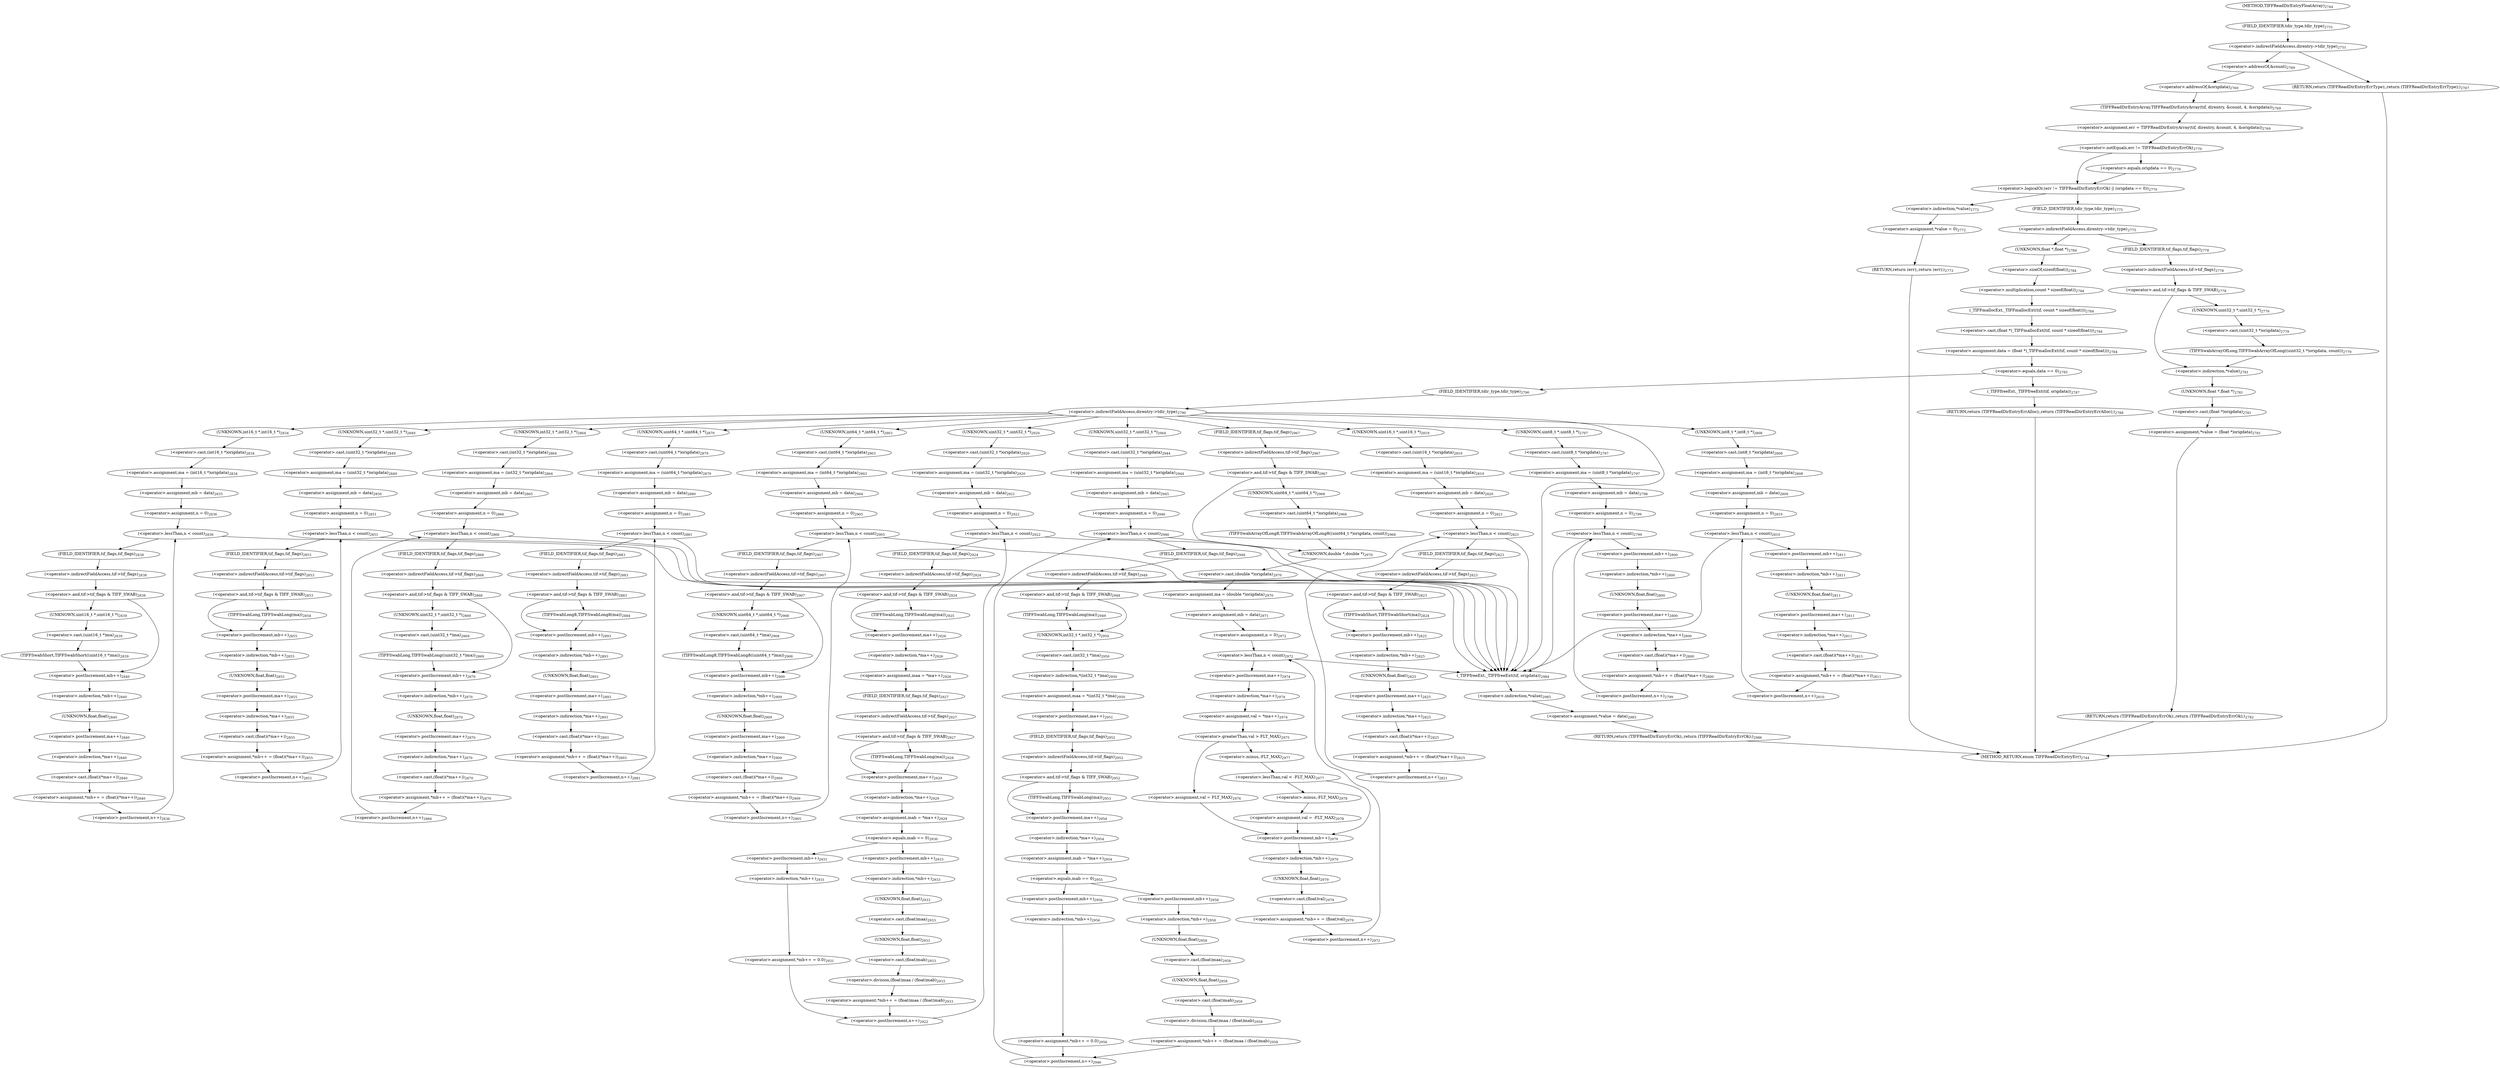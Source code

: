 digraph "TIFFReadDirEntryFloatArray" {  
"85033" [label = <(&lt;operator&gt;.assignment,err = TIFFReadDirEntryArray(tif, direntry, &amp;count, 4, &amp;origdata))<SUB>2769</SUB>> ]
"85085" [label = <(&lt;operator&gt;.assignment,data = (float *)_TIFFmallocExt(tif, count * sizeof(float)))<SUB>2784</SUB>> ]
"85680" [label = <(_TIFFfreeExt,_TIFFfreeExt(tif, origdata))<SUB>2984</SUB>> ]
"85683" [label = <(&lt;operator&gt;.assignment,*value = data)<SUB>2985</SUB>> ]
"85687" [label = <(RETURN,return (TIFFReadDirEntryErrOk);,return (TIFFReadDirEntryErrOk);)<SUB>2986</SUB>> ]
"85001" [label = <(&lt;operator&gt;.indirectFieldAccess,direntry-&gt;tdir_type)<SUB>2751</SUB>> ]
"85035" [label = <(TIFFReadDirEntryArray,TIFFReadDirEntryArray(tif, direntry, &amp;count, 4, &amp;origdata))<SUB>2769</SUB>> ]
"85044" [label = <(&lt;operator&gt;.logicalOr,(err != TIFFReadDirEntryErrOk) || (origdata == 0))<SUB>2770</SUB>> ]
"85059" [label = <(&lt;operator&gt;.indirectFieldAccess,direntry-&gt;tdir_type)<SUB>2775</SUB>> ]
"85087" [label = <(&lt;operator&gt;.cast,(float *)_TIFFmallocExt(tif, count * sizeof(float)))<SUB>2784</SUB>> ]
"85096" [label = <(&lt;operator&gt;.equals,data == 0)<SUB>2785</SUB>> ]
"85106" [label = <(&lt;operator&gt;.indirectFieldAccess,direntry-&gt;tdir_type)<SUB>2790</SUB>> ]
"85684" [label = <(&lt;operator&gt;.indirection,*value)<SUB>2985</SUB>> ]
"85003" [label = <(FIELD_IDENTIFIER,tdir_type,tdir_type)<SUB>2751</SUB>> ]
"85031" [label = <(RETURN,return (TIFFReadDirEntryErrType);,return (TIFFReadDirEntryErrType);)<SUB>2767</SUB>> ]
"85038" [label = <(&lt;operator&gt;.addressOf,&amp;count)<SUB>2769</SUB>> ]
"85041" [label = <(&lt;operator&gt;.addressOf,&amp;origdata)<SUB>2769</SUB>> ]
"85045" [label = <(&lt;operator&gt;.notEquals,err != TIFFReadDirEntryErrOk)<SUB>2770</SUB>> ]
"85048" [label = <(&lt;operator&gt;.equals,origdata == 0)<SUB>2770</SUB>> ]
"85052" [label = <(&lt;operator&gt;.assignment,*value = 0)<SUB>2772</SUB>> ]
"85056" [label = <(RETURN,return (err);,return (err);)<SUB>2773</SUB>> ]
"85061" [label = <(FIELD_IDENTIFIER,tdir_type,tdir_type)<SUB>2775</SUB>> ]
"85077" [label = <(&lt;operator&gt;.assignment,*value = (float *)origdata)<SUB>2781</SUB>> ]
"85083" [label = <(RETURN,return (TIFFReadDirEntryErrOk);,return (TIFFReadDirEntryErrOk);)<SUB>2782</SUB>> ]
"85088" [label = <(UNKNOWN,float *,float *)<SUB>2784</SUB>> ]
"85089" [label = <(_TIFFmallocExt,_TIFFmallocExt(tif, count * sizeof(float)))<SUB>2784</SUB>> ]
"85100" [label = <(_TIFFfreeExt,_TIFFfreeExt(tif, origdata))<SUB>2787</SUB>> ]
"85103" [label = <(RETURN,return (TIFFReadDirEntryErrAlloc);,return (TIFFReadDirEntryErrAlloc);)<SUB>2788</SUB>> ]
"85108" [label = <(FIELD_IDENTIFIER,tdir_type,tdir_type)<SUB>2790</SUB>> ]
"85053" [label = <(&lt;operator&gt;.indirection,*value)<SUB>2772</SUB>> ]
"85066" [label = <(&lt;operator&gt;.and,tif-&gt;tif_flags &amp; TIFF_SWAB)<SUB>2778</SUB>> ]
"85078" [label = <(&lt;operator&gt;.indirection,*value)<SUB>2781</SUB>> ]
"85080" [label = <(&lt;operator&gt;.cast,(float *)origdata)<SUB>2781</SUB>> ]
"85091" [label = <(&lt;operator&gt;.multiplication,count * sizeof(float))<SUB>2784</SUB>> ]
"85116" [label = <(&lt;operator&gt;.assignment,ma = (uint8_t *)origdata)<SUB>2797</SUB>> ]
"85121" [label = <(&lt;operator&gt;.assignment,mb = data)<SUB>2798</SUB>> ]
"85150" [label = <(&lt;operator&gt;.assignment,ma = (int8_t *)origdata)<SUB>2808</SUB>> ]
"85155" [label = <(&lt;operator&gt;.assignment,mb = data)<SUB>2809</SUB>> ]
"85184" [label = <(&lt;operator&gt;.assignment,ma = (uint16_t *)origdata)<SUB>2819</SUB>> ]
"85189" [label = <(&lt;operator&gt;.assignment,mb = data)<SUB>2820</SUB>> ]
"85228" [label = <(&lt;operator&gt;.assignment,ma = (int16_t *)origdata)<SUB>2834</SUB>> ]
"85233" [label = <(&lt;operator&gt;.assignment,mb = data)<SUB>2835</SUB>> ]
"85274" [label = <(&lt;operator&gt;.assignment,ma = (uint32_t *)origdata)<SUB>2849</SUB>> ]
"85279" [label = <(&lt;operator&gt;.assignment,mb = data)<SUB>2850</SUB>> ]
"85318" [label = <(&lt;operator&gt;.assignment,ma = (int32_t *)origdata)<SUB>2864</SUB>> ]
"85323" [label = <(&lt;operator&gt;.assignment,mb = data)<SUB>2865</SUB>> ]
"85364" [label = <(&lt;operator&gt;.assignment,ma = (uint64_t *)origdata)<SUB>2879</SUB>> ]
"85369" [label = <(&lt;operator&gt;.assignment,mb = data)<SUB>2880</SUB>> ]
"85408" [label = <(&lt;operator&gt;.assignment,ma = (int64_t *)origdata)<SUB>2903</SUB>> ]
"85413" [label = <(&lt;operator&gt;.assignment,mb = data)<SUB>2904</SUB>> ]
"85456" [label = <(&lt;operator&gt;.assignment,ma = (uint32_t *)origdata)<SUB>2920</SUB>> ]
"85461" [label = <(&lt;operator&gt;.assignment,mb = data)<SUB>2921</SUB>> ]
"85535" [label = <(&lt;operator&gt;.assignment,ma = (uint32_t *)origdata)<SUB>2944</SUB>> ]
"85540" [label = <(&lt;operator&gt;.assignment,mb = data)<SUB>2945</SUB>> ]
"85627" [label = <(&lt;operator&gt;.assignment,ma = (double *)origdata)<SUB>2970</SUB>> ]
"85632" [label = <(&lt;operator&gt;.assignment,mb = data)<SUB>2971</SUB>> ]
"85067" [label = <(&lt;operator&gt;.indirectFieldAccess,tif-&gt;tif_flags)<SUB>2778</SUB>> ]
"85072" [label = <(TIFFSwabArrayOfLong,TIFFSwabArrayOfLong((uint32_t *)origdata, count))<SUB>2779</SUB>> ]
"85081" [label = <(UNKNOWN,float *,float *)<SUB>2781</SUB>> ]
"85093" [label = <(&lt;operator&gt;.sizeOf,sizeof(float))<SUB>2784</SUB>> ]
"85118" [label = <(&lt;operator&gt;.cast,(uint8_t *)origdata)<SUB>2797</SUB>> ]
"85129" [label = <(&lt;operator&gt;.lessThan,n &lt; count)<SUB>2799</SUB>> ]
"85132" [label = <(&lt;operator&gt;.postIncrement,n++)<SUB>2799</SUB>> ]
"85134" [label = <(&lt;operator&gt;.assignment,*mb++ = (float)(*ma++))<SUB>2800</SUB>> ]
"85152" [label = <(&lt;operator&gt;.cast,(int8_t *)origdata)<SUB>2808</SUB>> ]
"85163" [label = <(&lt;operator&gt;.lessThan,n &lt; count)<SUB>2810</SUB>> ]
"85166" [label = <(&lt;operator&gt;.postIncrement,n++)<SUB>2810</SUB>> ]
"85168" [label = <(&lt;operator&gt;.assignment,*mb++ = (float)(*ma++))<SUB>2811</SUB>> ]
"85186" [label = <(&lt;operator&gt;.cast,(uint16_t *)origdata)<SUB>2819</SUB>> ]
"85197" [label = <(&lt;operator&gt;.lessThan,n &lt; count)<SUB>2821</SUB>> ]
"85200" [label = <(&lt;operator&gt;.postIncrement,n++)<SUB>2821</SUB>> ]
"85230" [label = <(&lt;operator&gt;.cast,(int16_t *)origdata)<SUB>2834</SUB>> ]
"85241" [label = <(&lt;operator&gt;.lessThan,n &lt; count)<SUB>2836</SUB>> ]
"85244" [label = <(&lt;operator&gt;.postIncrement,n++)<SUB>2836</SUB>> ]
"85276" [label = <(&lt;operator&gt;.cast,(uint32_t *)origdata)<SUB>2849</SUB>> ]
"85287" [label = <(&lt;operator&gt;.lessThan,n &lt; count)<SUB>2851</SUB>> ]
"85290" [label = <(&lt;operator&gt;.postIncrement,n++)<SUB>2851</SUB>> ]
"85320" [label = <(&lt;operator&gt;.cast,(int32_t *)origdata)<SUB>2864</SUB>> ]
"85331" [label = <(&lt;operator&gt;.lessThan,n &lt; count)<SUB>2866</SUB>> ]
"85334" [label = <(&lt;operator&gt;.postIncrement,n++)<SUB>2866</SUB>> ]
"85366" [label = <(&lt;operator&gt;.cast,(uint64_t *)origdata)<SUB>2879</SUB>> ]
"85377" [label = <(&lt;operator&gt;.lessThan,n &lt; count)<SUB>2881</SUB>> ]
"85380" [label = <(&lt;operator&gt;.postIncrement,n++)<SUB>2881</SUB>> ]
"85410" [label = <(&lt;operator&gt;.cast,(int64_t *)origdata)<SUB>2903</SUB>> ]
"85421" [label = <(&lt;operator&gt;.lessThan,n &lt; count)<SUB>2905</SUB>> ]
"85424" [label = <(&lt;operator&gt;.postIncrement,n++)<SUB>2905</SUB>> ]
"85458" [label = <(&lt;operator&gt;.cast,(uint32_t *)origdata)<SUB>2920</SUB>> ]
"85469" [label = <(&lt;operator&gt;.lessThan,n &lt; count)<SUB>2922</SUB>> ]
"85472" [label = <(&lt;operator&gt;.postIncrement,n++)<SUB>2922</SUB>> ]
"85537" [label = <(&lt;operator&gt;.cast,(uint32_t *)origdata)<SUB>2944</SUB>> ]
"85548" [label = <(&lt;operator&gt;.lessThan,n &lt; count)<SUB>2946</SUB>> ]
"85551" [label = <(&lt;operator&gt;.postIncrement,n++)<SUB>2946</SUB>> ]
"85616" [label = <(&lt;operator&gt;.and,tif-&gt;tif_flags &amp; TIFF_SWAB)<SUB>2967</SUB>> ]
"85629" [label = <(&lt;operator&gt;.cast,(double *)origdata)<SUB>2970</SUB>> ]
"85640" [label = <(&lt;operator&gt;.lessThan,n &lt; count)<SUB>2972</SUB>> ]
"85643" [label = <(&lt;operator&gt;.postIncrement,n++)<SUB>2972</SUB>> ]
"85069" [label = <(FIELD_IDENTIFIER,tif_flags,tif_flags)<SUB>2778</SUB>> ]
"85073" [label = <(&lt;operator&gt;.cast,(uint32_t *)origdata)<SUB>2779</SUB>> ]
"85119" [label = <(UNKNOWN,uint8_t *,uint8_t *)<SUB>2797</SUB>> ]
"85126" [label = <(&lt;operator&gt;.assignment,n = 0)<SUB>2799</SUB>> ]
"85135" [label = <(&lt;operator&gt;.indirection,*mb++)<SUB>2800</SUB>> ]
"85138" [label = <(&lt;operator&gt;.cast,(float)(*ma++))<SUB>2800</SUB>> ]
"85153" [label = <(UNKNOWN,int8_t *,int8_t *)<SUB>2808</SUB>> ]
"85160" [label = <(&lt;operator&gt;.assignment,n = 0)<SUB>2810</SUB>> ]
"85169" [label = <(&lt;operator&gt;.indirection,*mb++)<SUB>2811</SUB>> ]
"85172" [label = <(&lt;operator&gt;.cast,(float)(*ma++))<SUB>2811</SUB>> ]
"85187" [label = <(UNKNOWN,uint16_t *,uint16_t *)<SUB>2819</SUB>> ]
"85194" [label = <(&lt;operator&gt;.assignment,n = 0)<SUB>2821</SUB>> ]
"85212" [label = <(&lt;operator&gt;.assignment,*mb++ = (float)(*ma++))<SUB>2825</SUB>> ]
"85231" [label = <(UNKNOWN,int16_t *,int16_t *)<SUB>2834</SUB>> ]
"85238" [label = <(&lt;operator&gt;.assignment,n = 0)<SUB>2836</SUB>> ]
"85258" [label = <(&lt;operator&gt;.assignment,*mb++ = (float)(*ma++))<SUB>2840</SUB>> ]
"85277" [label = <(UNKNOWN,uint32_t *,uint32_t *)<SUB>2849</SUB>> ]
"85284" [label = <(&lt;operator&gt;.assignment,n = 0)<SUB>2851</SUB>> ]
"85302" [label = <(&lt;operator&gt;.assignment,*mb++ = (float)(*ma++))<SUB>2855</SUB>> ]
"85321" [label = <(UNKNOWN,int32_t *,int32_t *)<SUB>2864</SUB>> ]
"85328" [label = <(&lt;operator&gt;.assignment,n = 0)<SUB>2866</SUB>> ]
"85348" [label = <(&lt;operator&gt;.assignment,*mb++ = (float)(*ma++))<SUB>2870</SUB>> ]
"85367" [label = <(UNKNOWN,uint64_t *,uint64_t *)<SUB>2879</SUB>> ]
"85374" [label = <(&lt;operator&gt;.assignment,n = 0)<SUB>2881</SUB>> ]
"85392" [label = <(&lt;operator&gt;.assignment,*mb++ = (float)(*ma++))<SUB>2893</SUB>> ]
"85411" [label = <(UNKNOWN,int64_t *,int64_t *)<SUB>2903</SUB>> ]
"85418" [label = <(&lt;operator&gt;.assignment,n = 0)<SUB>2905</SUB>> ]
"85438" [label = <(&lt;operator&gt;.assignment,*mb++ = (float)(*ma++))<SUB>2909</SUB>> ]
"85459" [label = <(UNKNOWN,uint32_t *,uint32_t *)<SUB>2920</SUB>> ]
"85466" [label = <(&lt;operator&gt;.assignment,n = 0)<SUB>2922</SUB>> ]
"85484" [label = <(&lt;operator&gt;.assignment,maa = *ma++)<SUB>2926</SUB>> ]
"85498" [label = <(&lt;operator&gt;.assignment,mab = *ma++)<SUB>2929</SUB>> ]
"85538" [label = <(UNKNOWN,uint32_t *,uint32_t *)<SUB>2944</SUB>> ]
"85545" [label = <(&lt;operator&gt;.assignment,n = 0)<SUB>2946</SUB>> ]
"85563" [label = <(&lt;operator&gt;.assignment,maa = *(int32_t *)ma)<SUB>2950</SUB>> ]
"85569" [label = <(&lt;operator&gt;.postIncrement,ma++)<SUB>2951</SUB>> ]
"85580" [label = <(&lt;operator&gt;.assignment,mab = *ma++)<SUB>2954</SUB>> ]
"85617" [label = <(&lt;operator&gt;.indirectFieldAccess,tif-&gt;tif_flags)<SUB>2967</SUB>> ]
"85622" [label = <(TIFFSwabArrayOfLong8,TIFFSwabArrayOfLong8((uint64_t *)origdata, count))<SUB>2968</SUB>> ]
"85630" [label = <(UNKNOWN,double *,double *)<SUB>2970</SUB>> ]
"85637" [label = <(&lt;operator&gt;.assignment,n = 0)<SUB>2972</SUB>> ]
"85647" [label = <(&lt;operator&gt;.assignment,val = *ma++)<SUB>2974</SUB>> ]
"85672" [label = <(&lt;operator&gt;.assignment,*mb++ = (float)val)<SUB>2979</SUB>> ]
"85074" [label = <(UNKNOWN,uint32_t *,uint32_t *)<SUB>2779</SUB>> ]
"85136" [label = <(&lt;operator&gt;.postIncrement,mb++)<SUB>2800</SUB>> ]
"85139" [label = <(UNKNOWN,float,float)<SUB>2800</SUB>> ]
"85140" [label = <(&lt;operator&gt;.indirection,*ma++)<SUB>2800</SUB>> ]
"85170" [label = <(&lt;operator&gt;.postIncrement,mb++)<SUB>2811</SUB>> ]
"85173" [label = <(UNKNOWN,float,float)<SUB>2811</SUB>> ]
"85174" [label = <(&lt;operator&gt;.indirection,*ma++)<SUB>2811</SUB>> ]
"85204" [label = <(&lt;operator&gt;.and,tif-&gt;tif_flags &amp; TIFF_SWAB)<SUB>2823</SUB>> ]
"85213" [label = <(&lt;operator&gt;.indirection,*mb++)<SUB>2825</SUB>> ]
"85216" [label = <(&lt;operator&gt;.cast,(float)(*ma++))<SUB>2825</SUB>> ]
"85248" [label = <(&lt;operator&gt;.and,tif-&gt;tif_flags &amp; TIFF_SWAB)<SUB>2838</SUB>> ]
"85259" [label = <(&lt;operator&gt;.indirection,*mb++)<SUB>2840</SUB>> ]
"85262" [label = <(&lt;operator&gt;.cast,(float)(*ma++))<SUB>2840</SUB>> ]
"85294" [label = <(&lt;operator&gt;.and,tif-&gt;tif_flags &amp; TIFF_SWAB)<SUB>2853</SUB>> ]
"85303" [label = <(&lt;operator&gt;.indirection,*mb++)<SUB>2855</SUB>> ]
"85306" [label = <(&lt;operator&gt;.cast,(float)(*ma++))<SUB>2855</SUB>> ]
"85338" [label = <(&lt;operator&gt;.and,tif-&gt;tif_flags &amp; TIFF_SWAB)<SUB>2868</SUB>> ]
"85349" [label = <(&lt;operator&gt;.indirection,*mb++)<SUB>2870</SUB>> ]
"85352" [label = <(&lt;operator&gt;.cast,(float)(*ma++))<SUB>2870</SUB>> ]
"85384" [label = <(&lt;operator&gt;.and,tif-&gt;tif_flags &amp; TIFF_SWAB)<SUB>2883</SUB>> ]
"85393" [label = <(&lt;operator&gt;.indirection,*mb++)<SUB>2893</SUB>> ]
"85396" [label = <(&lt;operator&gt;.cast,(float)(*ma++))<SUB>2893</SUB>> ]
"85428" [label = <(&lt;operator&gt;.and,tif-&gt;tif_flags &amp; TIFF_SWAB)<SUB>2907</SUB>> ]
"85439" [label = <(&lt;operator&gt;.indirection,*mb++)<SUB>2909</SUB>> ]
"85442" [label = <(&lt;operator&gt;.cast,(float)(*ma++))<SUB>2909</SUB>> ]
"85476" [label = <(&lt;operator&gt;.and,tif-&gt;tif_flags &amp; TIFF_SWAB)<SUB>2924</SUB>> ]
"85486" [label = <(&lt;operator&gt;.indirection,*ma++)<SUB>2926</SUB>> ]
"85490" [label = <(&lt;operator&gt;.and,tif-&gt;tif_flags &amp; TIFF_SWAB)<SUB>2927</SUB>> ]
"85500" [label = <(&lt;operator&gt;.indirection,*ma++)<SUB>2929</SUB>> ]
"85504" [label = <(&lt;operator&gt;.equals,mab == 0)<SUB>2930</SUB>> ]
"85555" [label = <(&lt;operator&gt;.and,tif-&gt;tif_flags &amp; TIFF_SWAB)<SUB>2948</SUB>> ]
"85565" [label = <(&lt;operator&gt;.indirection,*(int32_t *)ma)<SUB>2950</SUB>> ]
"85572" [label = <(&lt;operator&gt;.and,tif-&gt;tif_flags &amp; TIFF_SWAB)<SUB>2952</SUB>> ]
"85582" [label = <(&lt;operator&gt;.indirection,*ma++)<SUB>2954</SUB>> ]
"85586" [label = <(&lt;operator&gt;.equals,mab == 0)<SUB>2955</SUB>> ]
"85619" [label = <(FIELD_IDENTIFIER,tif_flags,tif_flags)<SUB>2967</SUB>> ]
"85623" [label = <(&lt;operator&gt;.cast,(uint64_t *)origdata)<SUB>2968</SUB>> ]
"85649" [label = <(&lt;operator&gt;.indirection,*ma++)<SUB>2974</SUB>> ]
"85653" [label = <(&lt;operator&gt;.greaterThan,val &gt; FLT_MAX)<SUB>2975</SUB>> ]
"85673" [label = <(&lt;operator&gt;.indirection,*mb++)<SUB>2979</SUB>> ]
"85676" [label = <(&lt;operator&gt;.cast,(float)val)<SUB>2979</SUB>> ]
"85141" [label = <(&lt;operator&gt;.postIncrement,ma++)<SUB>2800</SUB>> ]
"85175" [label = <(&lt;operator&gt;.postIncrement,ma++)<SUB>2811</SUB>> ]
"85205" [label = <(&lt;operator&gt;.indirectFieldAccess,tif-&gt;tif_flags)<SUB>2823</SUB>> ]
"85210" [label = <(TIFFSwabShort,TIFFSwabShort(ma))<SUB>2824</SUB>> ]
"85214" [label = <(&lt;operator&gt;.postIncrement,mb++)<SUB>2825</SUB>> ]
"85217" [label = <(UNKNOWN,float,float)<SUB>2825</SUB>> ]
"85218" [label = <(&lt;operator&gt;.indirection,*ma++)<SUB>2825</SUB>> ]
"85249" [label = <(&lt;operator&gt;.indirectFieldAccess,tif-&gt;tif_flags)<SUB>2838</SUB>> ]
"85254" [label = <(TIFFSwabShort,TIFFSwabShort((uint16_t *)ma))<SUB>2839</SUB>> ]
"85260" [label = <(&lt;operator&gt;.postIncrement,mb++)<SUB>2840</SUB>> ]
"85263" [label = <(UNKNOWN,float,float)<SUB>2840</SUB>> ]
"85264" [label = <(&lt;operator&gt;.indirection,*ma++)<SUB>2840</SUB>> ]
"85295" [label = <(&lt;operator&gt;.indirectFieldAccess,tif-&gt;tif_flags)<SUB>2853</SUB>> ]
"85300" [label = <(TIFFSwabLong,TIFFSwabLong(ma))<SUB>2854</SUB>> ]
"85304" [label = <(&lt;operator&gt;.postIncrement,mb++)<SUB>2855</SUB>> ]
"85307" [label = <(UNKNOWN,float,float)<SUB>2855</SUB>> ]
"85308" [label = <(&lt;operator&gt;.indirection,*ma++)<SUB>2855</SUB>> ]
"85339" [label = <(&lt;operator&gt;.indirectFieldAccess,tif-&gt;tif_flags)<SUB>2868</SUB>> ]
"85344" [label = <(TIFFSwabLong,TIFFSwabLong((uint32_t *)ma))<SUB>2869</SUB>> ]
"85350" [label = <(&lt;operator&gt;.postIncrement,mb++)<SUB>2870</SUB>> ]
"85353" [label = <(UNKNOWN,float,float)<SUB>2870</SUB>> ]
"85354" [label = <(&lt;operator&gt;.indirection,*ma++)<SUB>2870</SUB>> ]
"85385" [label = <(&lt;operator&gt;.indirectFieldAccess,tif-&gt;tif_flags)<SUB>2883</SUB>> ]
"85390" [label = <(TIFFSwabLong8,TIFFSwabLong8(ma))<SUB>2884</SUB>> ]
"85394" [label = <(&lt;operator&gt;.postIncrement,mb++)<SUB>2893</SUB>> ]
"85397" [label = <(UNKNOWN,float,float)<SUB>2893</SUB>> ]
"85398" [label = <(&lt;operator&gt;.indirection,*ma++)<SUB>2893</SUB>> ]
"85429" [label = <(&lt;operator&gt;.indirectFieldAccess,tif-&gt;tif_flags)<SUB>2907</SUB>> ]
"85434" [label = <(TIFFSwabLong8,TIFFSwabLong8((uint64_t *)ma))<SUB>2908</SUB>> ]
"85440" [label = <(&lt;operator&gt;.postIncrement,mb++)<SUB>2909</SUB>> ]
"85443" [label = <(UNKNOWN,float,float)<SUB>2909</SUB>> ]
"85444" [label = <(&lt;operator&gt;.indirection,*ma++)<SUB>2909</SUB>> ]
"85477" [label = <(&lt;operator&gt;.indirectFieldAccess,tif-&gt;tif_flags)<SUB>2924</SUB>> ]
"85482" [label = <(TIFFSwabLong,TIFFSwabLong(ma))<SUB>2925</SUB>> ]
"85487" [label = <(&lt;operator&gt;.postIncrement,ma++)<SUB>2926</SUB>> ]
"85491" [label = <(&lt;operator&gt;.indirectFieldAccess,tif-&gt;tif_flags)<SUB>2927</SUB>> ]
"85496" [label = <(TIFFSwabLong,TIFFSwabLong(ma))<SUB>2928</SUB>> ]
"85501" [label = <(&lt;operator&gt;.postIncrement,ma++)<SUB>2929</SUB>> ]
"85508" [label = <(&lt;operator&gt;.assignment,*mb++ = 0.0)<SUB>2931</SUB>> ]
"85556" [label = <(&lt;operator&gt;.indirectFieldAccess,tif-&gt;tif_flags)<SUB>2948</SUB>> ]
"85561" [label = <(TIFFSwabLong,TIFFSwabLong(ma))<SUB>2949</SUB>> ]
"85566" [label = <(&lt;operator&gt;.cast,(int32_t *)ma)<SUB>2950</SUB>> ]
"85573" [label = <(&lt;operator&gt;.indirectFieldAccess,tif-&gt;tif_flags)<SUB>2952</SUB>> ]
"85578" [label = <(TIFFSwabLong,TIFFSwabLong(ma))<SUB>2953</SUB>> ]
"85583" [label = <(&lt;operator&gt;.postIncrement,ma++)<SUB>2954</SUB>> ]
"85590" [label = <(&lt;operator&gt;.assignment,*mb++ = 0.0)<SUB>2956</SUB>> ]
"85624" [label = <(UNKNOWN,uint64_t *,uint64_t *)<SUB>2968</SUB>> ]
"85650" [label = <(&lt;operator&gt;.postIncrement,ma++)<SUB>2974</SUB>> ]
"85657" [label = <(&lt;operator&gt;.assignment,val = FLT_MAX)<SUB>2976</SUB>> ]
"85674" [label = <(&lt;operator&gt;.postIncrement,mb++)<SUB>2979</SUB>> ]
"85677" [label = <(UNKNOWN,float,float)<SUB>2979</SUB>> ]
"85207" [label = <(FIELD_IDENTIFIER,tif_flags,tif_flags)<SUB>2823</SUB>> ]
"85219" [label = <(&lt;operator&gt;.postIncrement,ma++)<SUB>2825</SUB>> ]
"85251" [label = <(FIELD_IDENTIFIER,tif_flags,tif_flags)<SUB>2838</SUB>> ]
"85255" [label = <(&lt;operator&gt;.cast,(uint16_t *)ma)<SUB>2839</SUB>> ]
"85265" [label = <(&lt;operator&gt;.postIncrement,ma++)<SUB>2840</SUB>> ]
"85297" [label = <(FIELD_IDENTIFIER,tif_flags,tif_flags)<SUB>2853</SUB>> ]
"85309" [label = <(&lt;operator&gt;.postIncrement,ma++)<SUB>2855</SUB>> ]
"85341" [label = <(FIELD_IDENTIFIER,tif_flags,tif_flags)<SUB>2868</SUB>> ]
"85345" [label = <(&lt;operator&gt;.cast,(uint32_t *)ma)<SUB>2869</SUB>> ]
"85355" [label = <(&lt;operator&gt;.postIncrement,ma++)<SUB>2870</SUB>> ]
"85387" [label = <(FIELD_IDENTIFIER,tif_flags,tif_flags)<SUB>2883</SUB>> ]
"85399" [label = <(&lt;operator&gt;.postIncrement,ma++)<SUB>2893</SUB>> ]
"85431" [label = <(FIELD_IDENTIFIER,tif_flags,tif_flags)<SUB>2907</SUB>> ]
"85435" [label = <(&lt;operator&gt;.cast,(uint64_t *)ma)<SUB>2908</SUB>> ]
"85445" [label = <(&lt;operator&gt;.postIncrement,ma++)<SUB>2909</SUB>> ]
"85479" [label = <(FIELD_IDENTIFIER,tif_flags,tif_flags)<SUB>2924</SUB>> ]
"85493" [label = <(FIELD_IDENTIFIER,tif_flags,tif_flags)<SUB>2927</SUB>> ]
"85509" [label = <(&lt;operator&gt;.indirection,*mb++)<SUB>2931</SUB>> ]
"85515" [label = <(&lt;operator&gt;.assignment,*mb++ = (float)maa / (float)mab)<SUB>2933</SUB>> ]
"85558" [label = <(FIELD_IDENTIFIER,tif_flags,tif_flags)<SUB>2948</SUB>> ]
"85567" [label = <(UNKNOWN,int32_t *,int32_t *)<SUB>2950</SUB>> ]
"85575" [label = <(FIELD_IDENTIFIER,tif_flags,tif_flags)<SUB>2952</SUB>> ]
"85591" [label = <(&lt;operator&gt;.indirection,*mb++)<SUB>2956</SUB>> ]
"85597" [label = <(&lt;operator&gt;.assignment,*mb++ = (float)maa / (float)mab)<SUB>2958</SUB>> ]
"85256" [label = <(UNKNOWN,uint16_t *,uint16_t *)<SUB>2839</SUB>> ]
"85346" [label = <(UNKNOWN,uint32_t *,uint32_t *)<SUB>2869</SUB>> ]
"85436" [label = <(UNKNOWN,uint64_t *,uint64_t *)<SUB>2908</SUB>> ]
"85510" [label = <(&lt;operator&gt;.postIncrement,mb++)<SUB>2931</SUB>> ]
"85516" [label = <(&lt;operator&gt;.indirection,*mb++)<SUB>2933</SUB>> ]
"85519" [label = <(&lt;operator&gt;.division,(float)maa / (float)mab)<SUB>2933</SUB>> ]
"85592" [label = <(&lt;operator&gt;.postIncrement,mb++)<SUB>2956</SUB>> ]
"85598" [label = <(&lt;operator&gt;.indirection,*mb++)<SUB>2958</SUB>> ]
"85601" [label = <(&lt;operator&gt;.division,(float)maa / (float)mab)<SUB>2958</SUB>> ]
"85663" [label = <(&lt;operator&gt;.lessThan,val &lt; -FLT_MAX)<SUB>2977</SUB>> ]
"85517" [label = <(&lt;operator&gt;.postIncrement,mb++)<SUB>2933</SUB>> ]
"85520" [label = <(&lt;operator&gt;.cast,(float)maa)<SUB>2933</SUB>> ]
"85523" [label = <(&lt;operator&gt;.cast,(float)mab)<SUB>2933</SUB>> ]
"85599" [label = <(&lt;operator&gt;.postIncrement,mb++)<SUB>2958</SUB>> ]
"85602" [label = <(&lt;operator&gt;.cast,(float)maa)<SUB>2958</SUB>> ]
"85605" [label = <(&lt;operator&gt;.cast,(float)mab)<SUB>2958</SUB>> ]
"85665" [label = <(&lt;operator&gt;.minus,-FLT_MAX)<SUB>2977</SUB>> ]
"85668" [label = <(&lt;operator&gt;.assignment,val = -FLT_MAX)<SUB>2978</SUB>> ]
"85521" [label = <(UNKNOWN,float,float)<SUB>2933</SUB>> ]
"85524" [label = <(UNKNOWN,float,float)<SUB>2933</SUB>> ]
"85603" [label = <(UNKNOWN,float,float)<SUB>2958</SUB>> ]
"85606" [label = <(UNKNOWN,float,float)<SUB>2958</SUB>> ]
"85670" [label = <(&lt;operator&gt;.minus,-FLT_MAX)<SUB>2978</SUB>> ]
"84991" [label = <(METHOD,TIFFReadDirEntryFloatArray)<SUB>2744</SUB>> ]
"85689" [label = <(METHOD_RETURN,enum TIFFReadDirEntryErr)<SUB>2744</SUB>> ]
  "85033" -> "85045" 
  "85085" -> "85096" 
  "85680" -> "85684" 
  "85683" -> "85687" 
  "85687" -> "85689" 
  "85001" -> "85038" 
  "85001" -> "85031" 
  "85035" -> "85033" 
  "85044" -> "85053" 
  "85044" -> "85061" 
  "85059" -> "85069" 
  "85059" -> "85088" 
  "85087" -> "85085" 
  "85096" -> "85100" 
  "85096" -> "85108" 
  "85106" -> "85119" 
  "85106" -> "85153" 
  "85106" -> "85187" 
  "85106" -> "85231" 
  "85106" -> "85277" 
  "85106" -> "85321" 
  "85106" -> "85367" 
  "85106" -> "85411" 
  "85106" -> "85459" 
  "85106" -> "85538" 
  "85106" -> "85619" 
  "85106" -> "85680" 
  "85684" -> "85683" 
  "85003" -> "85001" 
  "85031" -> "85689" 
  "85038" -> "85041" 
  "85041" -> "85035" 
  "85045" -> "85044" 
  "85045" -> "85048" 
  "85048" -> "85044" 
  "85052" -> "85056" 
  "85056" -> "85689" 
  "85061" -> "85059" 
  "85077" -> "85083" 
  "85083" -> "85689" 
  "85088" -> "85093" 
  "85089" -> "85087" 
  "85100" -> "85103" 
  "85103" -> "85689" 
  "85108" -> "85106" 
  "85053" -> "85052" 
  "85066" -> "85074" 
  "85066" -> "85078" 
  "85078" -> "85081" 
  "85080" -> "85077" 
  "85091" -> "85089" 
  "85116" -> "85121" 
  "85121" -> "85126" 
  "85150" -> "85155" 
  "85155" -> "85160" 
  "85184" -> "85189" 
  "85189" -> "85194" 
  "85228" -> "85233" 
  "85233" -> "85238" 
  "85274" -> "85279" 
  "85279" -> "85284" 
  "85318" -> "85323" 
  "85323" -> "85328" 
  "85364" -> "85369" 
  "85369" -> "85374" 
  "85408" -> "85413" 
  "85413" -> "85418" 
  "85456" -> "85461" 
  "85461" -> "85466" 
  "85535" -> "85540" 
  "85540" -> "85545" 
  "85627" -> "85632" 
  "85632" -> "85637" 
  "85067" -> "85066" 
  "85072" -> "85078" 
  "85081" -> "85080" 
  "85093" -> "85091" 
  "85118" -> "85116" 
  "85129" -> "85136" 
  "85129" -> "85680" 
  "85132" -> "85129" 
  "85134" -> "85132" 
  "85152" -> "85150" 
  "85163" -> "85170" 
  "85163" -> "85680" 
  "85166" -> "85163" 
  "85168" -> "85166" 
  "85186" -> "85184" 
  "85197" -> "85207" 
  "85197" -> "85680" 
  "85200" -> "85197" 
  "85230" -> "85228" 
  "85241" -> "85251" 
  "85241" -> "85680" 
  "85244" -> "85241" 
  "85276" -> "85274" 
  "85287" -> "85297" 
  "85287" -> "85680" 
  "85290" -> "85287" 
  "85320" -> "85318" 
  "85331" -> "85341" 
  "85331" -> "85680" 
  "85334" -> "85331" 
  "85366" -> "85364" 
  "85377" -> "85387" 
  "85377" -> "85680" 
  "85380" -> "85377" 
  "85410" -> "85408" 
  "85421" -> "85431" 
  "85421" -> "85680" 
  "85424" -> "85421" 
  "85458" -> "85456" 
  "85469" -> "85479" 
  "85469" -> "85680" 
  "85472" -> "85469" 
  "85537" -> "85535" 
  "85548" -> "85558" 
  "85548" -> "85680" 
  "85551" -> "85548" 
  "85616" -> "85624" 
  "85616" -> "85630" 
  "85629" -> "85627" 
  "85640" -> "85650" 
  "85640" -> "85680" 
  "85643" -> "85640" 
  "85069" -> "85067" 
  "85073" -> "85072" 
  "85119" -> "85118" 
  "85126" -> "85129" 
  "85135" -> "85139" 
  "85138" -> "85134" 
  "85153" -> "85152" 
  "85160" -> "85163" 
  "85169" -> "85173" 
  "85172" -> "85168" 
  "85187" -> "85186" 
  "85194" -> "85197" 
  "85212" -> "85200" 
  "85231" -> "85230" 
  "85238" -> "85241" 
  "85258" -> "85244" 
  "85277" -> "85276" 
  "85284" -> "85287" 
  "85302" -> "85290" 
  "85321" -> "85320" 
  "85328" -> "85331" 
  "85348" -> "85334" 
  "85367" -> "85366" 
  "85374" -> "85377" 
  "85392" -> "85380" 
  "85411" -> "85410" 
  "85418" -> "85421" 
  "85438" -> "85424" 
  "85459" -> "85458" 
  "85466" -> "85469" 
  "85484" -> "85493" 
  "85498" -> "85504" 
  "85538" -> "85537" 
  "85545" -> "85548" 
  "85563" -> "85569" 
  "85569" -> "85575" 
  "85580" -> "85586" 
  "85617" -> "85616" 
  "85622" -> "85630" 
  "85630" -> "85629" 
  "85637" -> "85640" 
  "85647" -> "85653" 
  "85672" -> "85643" 
  "85074" -> "85073" 
  "85136" -> "85135" 
  "85139" -> "85141" 
  "85140" -> "85138" 
  "85170" -> "85169" 
  "85173" -> "85175" 
  "85174" -> "85172" 
  "85204" -> "85210" 
  "85204" -> "85214" 
  "85213" -> "85217" 
  "85216" -> "85212" 
  "85248" -> "85256" 
  "85248" -> "85260" 
  "85259" -> "85263" 
  "85262" -> "85258" 
  "85294" -> "85300" 
  "85294" -> "85304" 
  "85303" -> "85307" 
  "85306" -> "85302" 
  "85338" -> "85346" 
  "85338" -> "85350" 
  "85349" -> "85353" 
  "85352" -> "85348" 
  "85384" -> "85390" 
  "85384" -> "85394" 
  "85393" -> "85397" 
  "85396" -> "85392" 
  "85428" -> "85436" 
  "85428" -> "85440" 
  "85439" -> "85443" 
  "85442" -> "85438" 
  "85476" -> "85482" 
  "85476" -> "85487" 
  "85486" -> "85484" 
  "85490" -> "85496" 
  "85490" -> "85501" 
  "85500" -> "85498" 
  "85504" -> "85510" 
  "85504" -> "85517" 
  "85555" -> "85561" 
  "85555" -> "85567" 
  "85565" -> "85563" 
  "85572" -> "85578" 
  "85572" -> "85583" 
  "85582" -> "85580" 
  "85586" -> "85592" 
  "85586" -> "85599" 
  "85619" -> "85617" 
  "85623" -> "85622" 
  "85649" -> "85647" 
  "85653" -> "85657" 
  "85653" -> "85665" 
  "85673" -> "85677" 
  "85676" -> "85672" 
  "85141" -> "85140" 
  "85175" -> "85174" 
  "85205" -> "85204" 
  "85210" -> "85214" 
  "85214" -> "85213" 
  "85217" -> "85219" 
  "85218" -> "85216" 
  "85249" -> "85248" 
  "85254" -> "85260" 
  "85260" -> "85259" 
  "85263" -> "85265" 
  "85264" -> "85262" 
  "85295" -> "85294" 
  "85300" -> "85304" 
  "85304" -> "85303" 
  "85307" -> "85309" 
  "85308" -> "85306" 
  "85339" -> "85338" 
  "85344" -> "85350" 
  "85350" -> "85349" 
  "85353" -> "85355" 
  "85354" -> "85352" 
  "85385" -> "85384" 
  "85390" -> "85394" 
  "85394" -> "85393" 
  "85397" -> "85399" 
  "85398" -> "85396" 
  "85429" -> "85428" 
  "85434" -> "85440" 
  "85440" -> "85439" 
  "85443" -> "85445" 
  "85444" -> "85442" 
  "85477" -> "85476" 
  "85482" -> "85487" 
  "85487" -> "85486" 
  "85491" -> "85490" 
  "85496" -> "85501" 
  "85501" -> "85500" 
  "85508" -> "85472" 
  "85556" -> "85555" 
  "85561" -> "85567" 
  "85566" -> "85565" 
  "85573" -> "85572" 
  "85578" -> "85583" 
  "85583" -> "85582" 
  "85590" -> "85551" 
  "85624" -> "85623" 
  "85650" -> "85649" 
  "85657" -> "85674" 
  "85674" -> "85673" 
  "85677" -> "85676" 
  "85207" -> "85205" 
  "85219" -> "85218" 
  "85251" -> "85249" 
  "85255" -> "85254" 
  "85265" -> "85264" 
  "85297" -> "85295" 
  "85309" -> "85308" 
  "85341" -> "85339" 
  "85345" -> "85344" 
  "85355" -> "85354" 
  "85387" -> "85385" 
  "85399" -> "85398" 
  "85431" -> "85429" 
  "85435" -> "85434" 
  "85445" -> "85444" 
  "85479" -> "85477" 
  "85493" -> "85491" 
  "85509" -> "85508" 
  "85515" -> "85472" 
  "85558" -> "85556" 
  "85567" -> "85566" 
  "85575" -> "85573" 
  "85591" -> "85590" 
  "85597" -> "85551" 
  "85256" -> "85255" 
  "85346" -> "85345" 
  "85436" -> "85435" 
  "85510" -> "85509" 
  "85516" -> "85521" 
  "85519" -> "85515" 
  "85592" -> "85591" 
  "85598" -> "85603" 
  "85601" -> "85597" 
  "85663" -> "85670" 
  "85663" -> "85674" 
  "85517" -> "85516" 
  "85520" -> "85524" 
  "85523" -> "85519" 
  "85599" -> "85598" 
  "85602" -> "85606" 
  "85605" -> "85601" 
  "85665" -> "85663" 
  "85668" -> "85674" 
  "85521" -> "85520" 
  "85524" -> "85523" 
  "85603" -> "85602" 
  "85606" -> "85605" 
  "85670" -> "85668" 
  "84991" -> "85003" 
}
